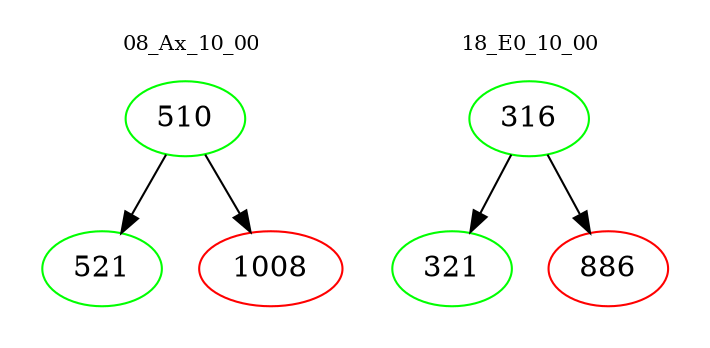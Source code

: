 digraph{
subgraph cluster_0 {
color = white
label = "08_Ax_10_00";
fontsize=10;
T0_510 [label="510", color="green"]
T0_510 -> T0_521 [color="black"]
T0_521 [label="521", color="green"]
T0_510 -> T0_1008 [color="black"]
T0_1008 [label="1008", color="red"]
}
subgraph cluster_1 {
color = white
label = "18_E0_10_00";
fontsize=10;
T1_316 [label="316", color="green"]
T1_316 -> T1_321 [color="black"]
T1_321 [label="321", color="green"]
T1_316 -> T1_886 [color="black"]
T1_886 [label="886", color="red"]
}
}
